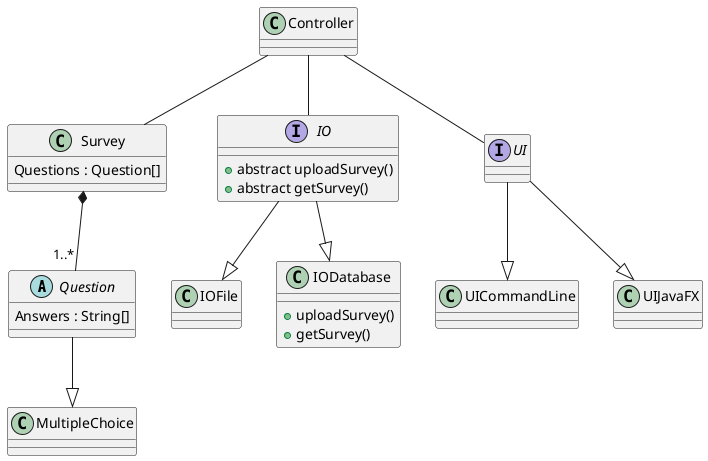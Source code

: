 @startuml
'https://plantuml.com/class-diagram

abstract class Question {
    Answers : String[]
}

class MultipleChoice {
}

'class CheckboxChoice {'
'}'

Question --|> MultipleChoice
'Question --|> CheckboxChoice'

class Survey {
    Questions : Question[]
}

Survey *--"1..*" Question

interface IO {
+abstract uploadSurvey()
+abstract getSurvey()
}

class IOFile {
}

class IODatabase {
+uploadSurvey()
+getSurvey()
}

IO --|> IOFile
IO --|> IODatabase

interface UI {
}

class UICommandLine {
}

UI --|> UICommandLine
UI --|> UIJavaFX

class Controller {
}

Controller -- Survey
Controller -- IO
Controller -- UI


@enduml